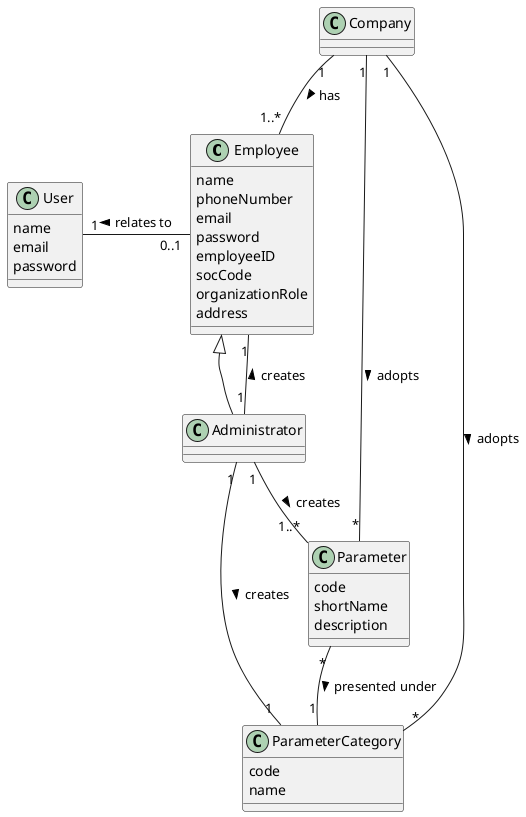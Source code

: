 @startuml
'https://plantuml.com/class-diagram

class Employee{
    name
    phoneNumber
    email
    password
    employeeID
    socCode
    organizationRole
    address
}
class Administrator {
}

class Parameter {
code
shortName
description
}

class ParameterCategory{
code
name
}
class User{
    name
    email
    password
}
User "1" - "0..1" Employee: relates to <
Company "1" -- "1..*" Employee: has >
Employee <|-- Administrator
Administrator "1" -- "1" Employee: creates >
Administrator "1" -- "1" ParameterCategory : creates >
Administrator "1" -- "1..*" Parameter : creates >
Parameter "*" -- "1"    ParameterCategory : presented under >
Company "1" -- "*" ParameterCategory: adopts >
Company "1" - "*" Parameter: adopts >
@enduml